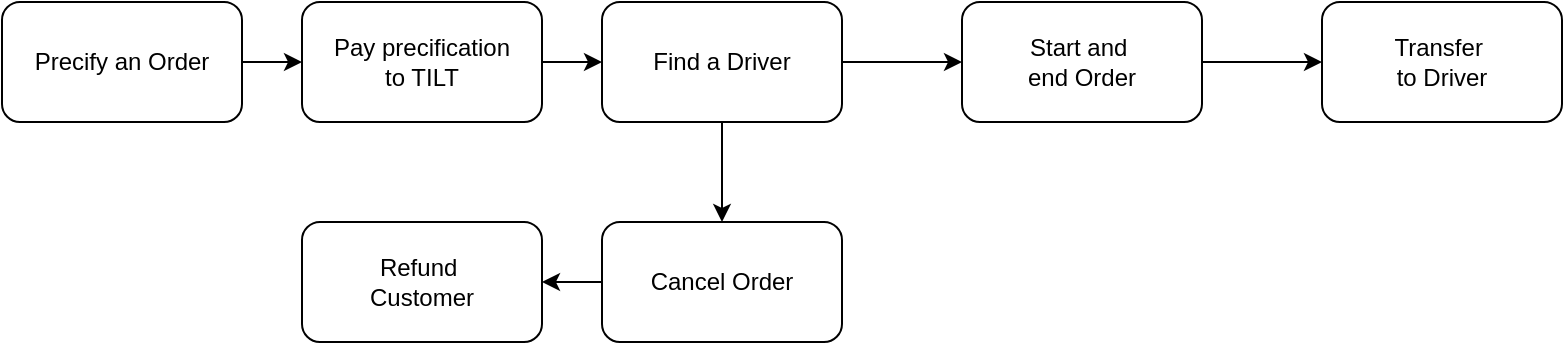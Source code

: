 <mxfile>
    <diagram id="Pu_UrNiPneKaGgpIXRp7" name="Page-1">
        <mxGraphModel dx="1014" dy="726" grid="1" gridSize="10" guides="1" tooltips="1" connect="1" arrows="1" fold="1" page="1" pageScale="1" pageWidth="850" pageHeight="1100" math="0" shadow="0">
            <root>
                <mxCell id="0"/>
                <mxCell id="1" parent="0"/>
                <mxCell id="6" style="edgeStyle=none;html=1;exitX=1;exitY=0.5;exitDx=0;exitDy=0;entryX=0;entryY=0.5;entryDx=0;entryDy=0;" edge="1" parent="1" source="2" target="3">
                    <mxGeometry relative="1" as="geometry"/>
                </mxCell>
                <mxCell id="2" value="Precify an Order" style="rounded=1;whiteSpace=wrap;html=1;" vertex="1" parent="1">
                    <mxGeometry x="30" y="280" width="120" height="60" as="geometry"/>
                </mxCell>
                <mxCell id="7" style="edgeStyle=none;html=1;exitX=1;exitY=0.5;exitDx=0;exitDy=0;entryX=0;entryY=0.5;entryDx=0;entryDy=0;" edge="1" parent="1" source="3" target="9">
                    <mxGeometry relative="1" as="geometry"/>
                </mxCell>
                <mxCell id="3" value="Pay precification&lt;div&gt;to TILT&lt;/div&gt;" style="rounded=1;whiteSpace=wrap;html=1;" vertex="1" parent="1">
                    <mxGeometry x="180" y="280" width="120" height="60" as="geometry"/>
                </mxCell>
                <mxCell id="8" style="edgeStyle=none;html=1;exitX=1;exitY=0.5;exitDx=0;exitDy=0;entryX=0;entryY=0.5;entryDx=0;entryDy=0;" edge="1" parent="1" source="4" target="5">
                    <mxGeometry relative="1" as="geometry"/>
                </mxCell>
                <mxCell id="4" value="Start and&amp;nbsp;&lt;div&gt;end Order&lt;/div&gt;" style="rounded=1;whiteSpace=wrap;html=1;" vertex="1" parent="1">
                    <mxGeometry x="510" y="280" width="120" height="60" as="geometry"/>
                </mxCell>
                <mxCell id="5" value="Transfer&amp;nbsp;&lt;div&gt;t&lt;span style=&quot;background-color: transparent;&quot;&gt;o Driver&lt;/span&gt;&lt;/div&gt;" style="rounded=1;whiteSpace=wrap;html=1;" vertex="1" parent="1">
                    <mxGeometry x="690" y="280" width="120" height="60" as="geometry"/>
                </mxCell>
                <mxCell id="12" style="edgeStyle=none;html=1;exitX=0.5;exitY=1;exitDx=0;exitDy=0;entryX=0.5;entryY=0;entryDx=0;entryDy=0;" edge="1" parent="1" source="9" target="10">
                    <mxGeometry relative="1" as="geometry"/>
                </mxCell>
                <mxCell id="13" style="edgeStyle=none;html=1;exitX=1;exitY=0.5;exitDx=0;exitDy=0;" edge="1" parent="1" source="9" target="4">
                    <mxGeometry relative="1" as="geometry"/>
                </mxCell>
                <mxCell id="9" value="Find a Driver" style="rounded=1;whiteSpace=wrap;html=1;" vertex="1" parent="1">
                    <mxGeometry x="330" y="280" width="120" height="60" as="geometry"/>
                </mxCell>
                <mxCell id="14" style="edgeStyle=none;html=1;exitX=0;exitY=0.5;exitDx=0;exitDy=0;" edge="1" parent="1" source="10" target="11">
                    <mxGeometry relative="1" as="geometry"/>
                </mxCell>
                <mxCell id="10" value="Cancel Order" style="rounded=1;whiteSpace=wrap;html=1;" vertex="1" parent="1">
                    <mxGeometry x="330" y="390" width="120" height="60" as="geometry"/>
                </mxCell>
                <mxCell id="11" value="Refund&amp;nbsp;&lt;div&gt;Customer&lt;/div&gt;" style="rounded=1;whiteSpace=wrap;html=1;" vertex="1" parent="1">
                    <mxGeometry x="180" y="390" width="120" height="60" as="geometry"/>
                </mxCell>
            </root>
        </mxGraphModel>
    </diagram>
</mxfile>